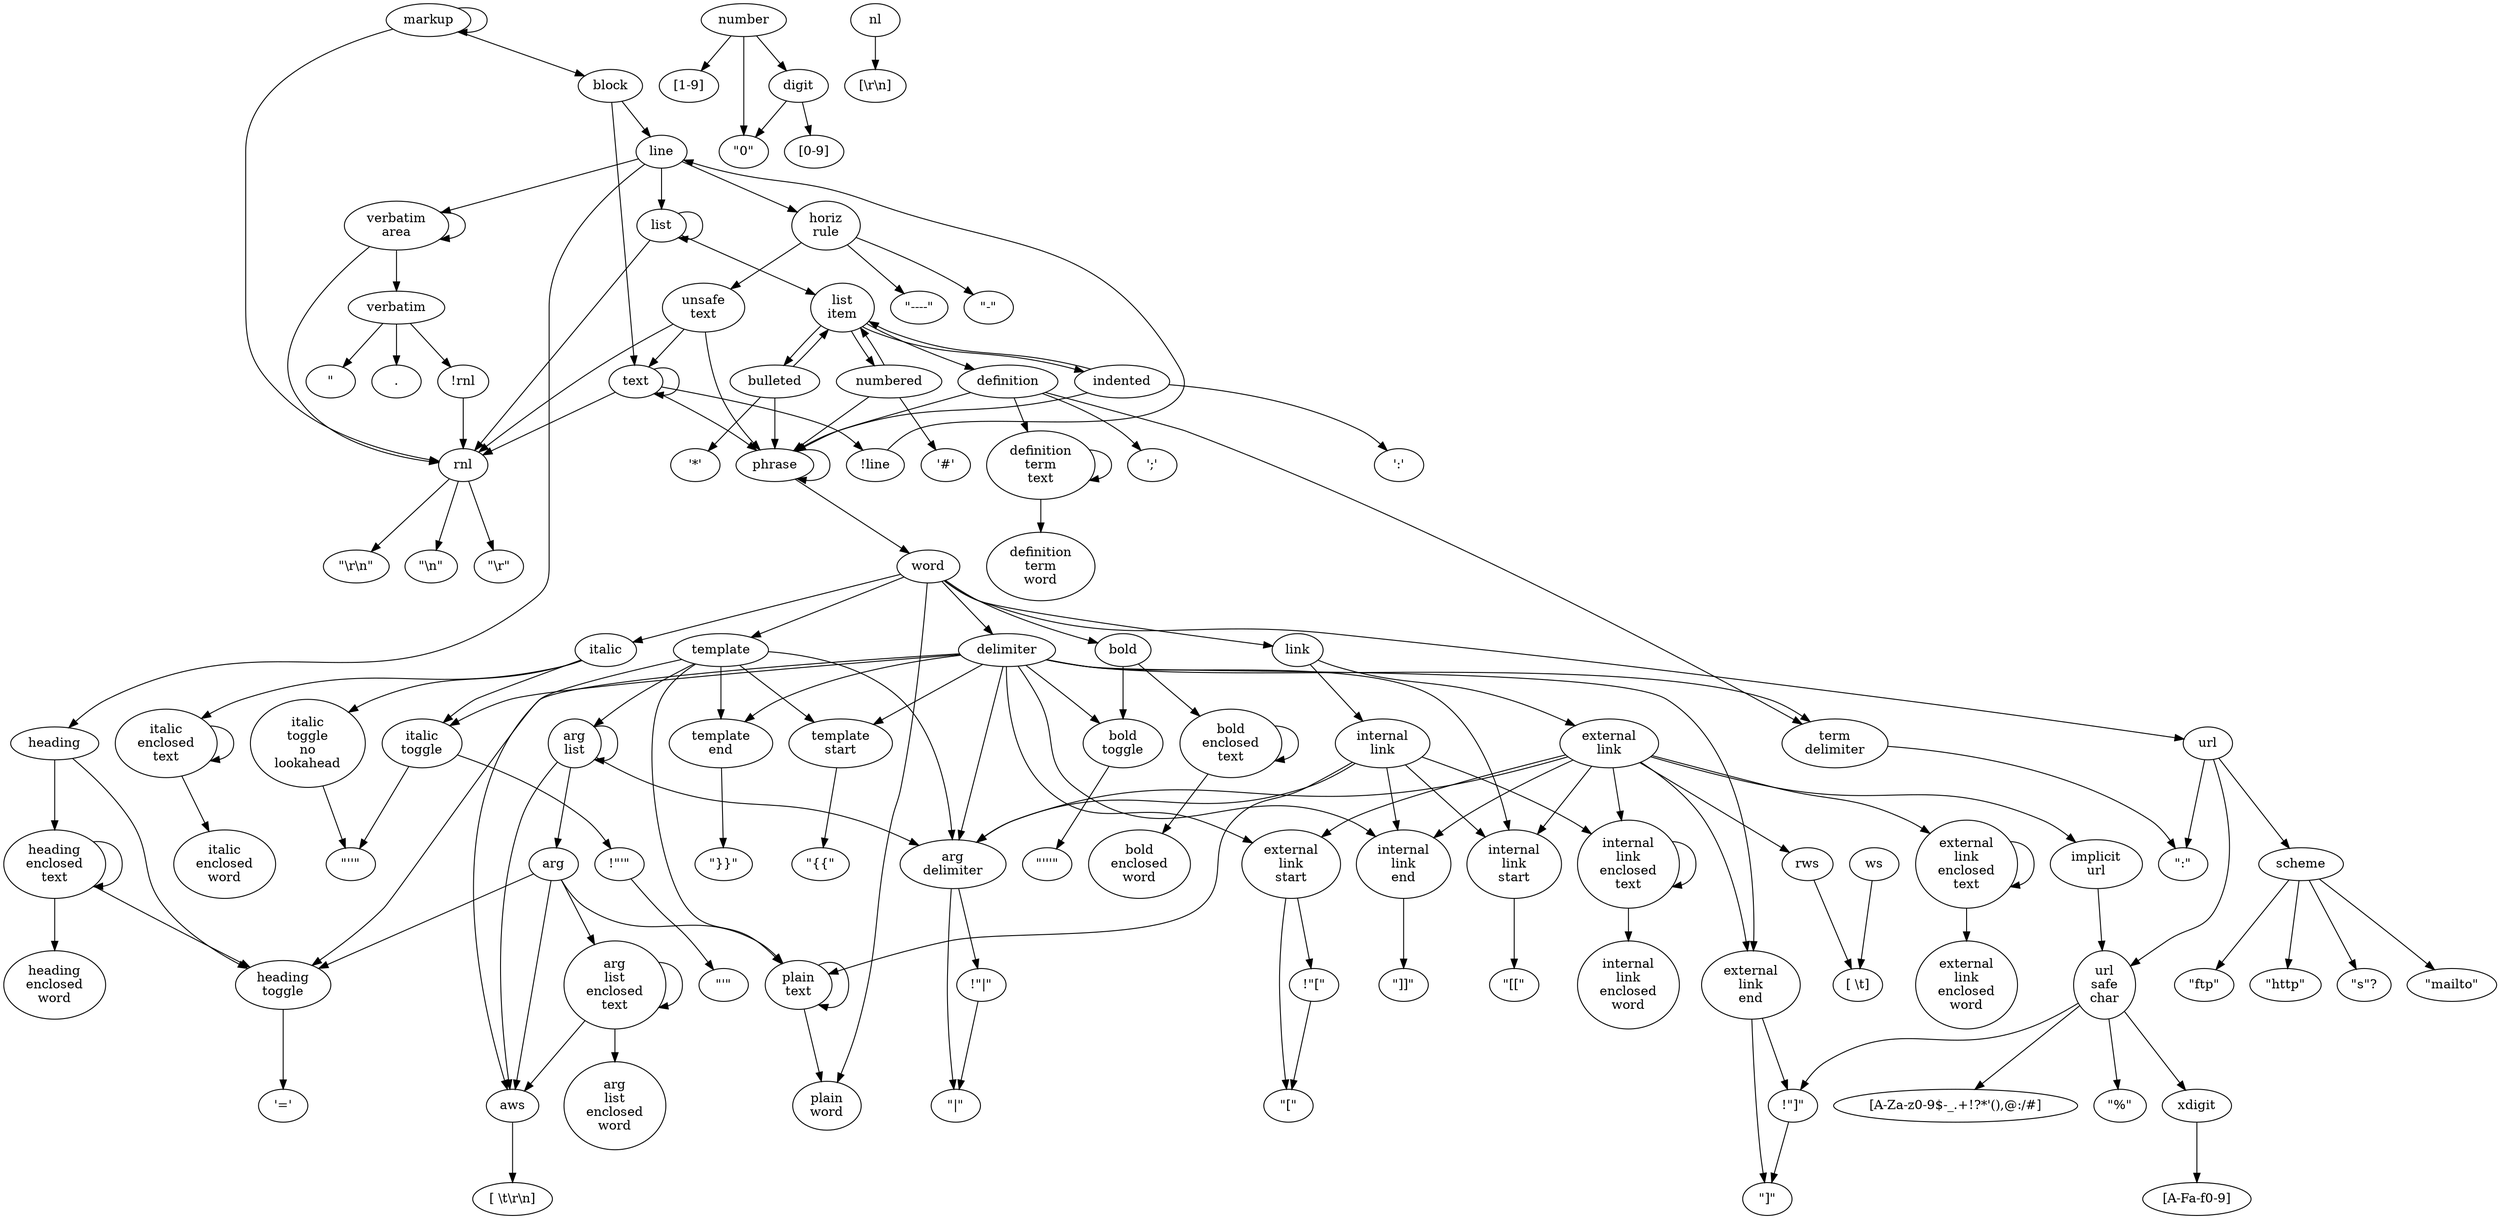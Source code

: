 digraph language {
"markup" -> "block";
"markup" -> "rnl";
"markup" -> "markup";
"block" -> "line";
"block" -> "text";
"line" -> "heading";
"line" -> "list";
"line" -> "verbatim\narea";
"line" -> "horiz\nrule";
"heading" -> "heading\ntoggle";
"heading" -> "heading\nenclosed\ntext";
"heading\nenclosed\ntext" -> "heading\ntoggle";
"heading\nenclosed\ntext" -> "heading\nenclosed\ntext";
"heading\nenclosed\ntext" -> "heading\nenclosed\nword";
"list" -> "list\nitem";
"list" -> "rnl";
"list" -> "list";
"list\nitem" -> "bulleted";
"list\nitem" -> "numbered";
"list\nitem" -> "indented";
"list\nitem" -> "definition";
"bulleted" -> "'*'";
"bulleted" -> "list\nitem";
"bulleted" -> "phrase";
"numbered" -> "'#'";
"numbered" -> "list\nitem";
"numbered" -> "phrase";
"indented" -> "':'";
"indented" -> "list\nitem";
"indented" -> "phrase";
"definition" -> "';'";
"definition" -> "definition\nterm\ntext";
"definition" -> "term\ndelimiter";
"definition" -> "phrase";
"definition\nterm\ntext" -> "definition\nterm\nword";
"definition\nterm\ntext" -> "definition\nterm\ntext";
"verbatim\narea" -> "verbatim";
"verbatim\narea" -> "rnl";
"verbatim\narea" -> "verbatim\narea";
"verbatim" -> "\"";
"verbatim" -> "!rnl";
"!rnl" -> "rnl";
"verbatim" -> ".";
"horiz\nrule" -> "\"----\"";
"horiz\nrule" -> "\"-\"";
"horiz\nrule" -> "unsafe\ntext";
"text" -> "!line";
"!line" -> "line";
"text" -> "phrase";
"text" -> "rnl";
"text" -> "text";
"unsafe\ntext" -> "phrase";
"unsafe\ntext" -> "rnl";
"unsafe\ntext" -> "text";
"phrase" -> "word";
"phrase" -> "phrase";
"word" -> "bold";
"word" -> "italic";
"word" -> "link";
"word" -> "template";
"word" -> "url";
"word" -> "plain\nword";
"word" -> "delimiter";
"bold" -> "bold\ntoggle";
"bold" -> "bold\nenclosed\ntext";
"bold\nenclosed\ntext" -> "bold\nenclosed\nword";
"bold\nenclosed\ntext" -> "bold\nenclosed\ntext";
"italic" -> "italic\ntoggle";
"italic" -> "italic\nenclosed\ntext";
"italic" -> "italic\ntoggle\nno\nlookahead";
"italic\nenclosed\ntext" -> "italic\nenclosed\nword";
"italic\nenclosed\ntext" -> "italic\nenclosed\ntext";
"link" -> "internal\nlink";
"link" -> "external\nlink";
"internal\nlink" -> "internal\nlink\nstart";
"internal\nlink" -> "plain\ntext";
"internal\nlink" -> "arg\ndelimiter";
"internal\nlink" -> "internal\nlink\nenclosed\ntext";
"internal\nlink" -> "internal\nlink\nend";
"internal\nlink\nenclosed\ntext" -> "internal\nlink\nenclosed\nword";
"internal\nlink\nenclosed\ntext" -> "internal\nlink\nenclosed\ntext";
"external\nlink" -> "external\nlink\nstart";
"external\nlink" -> "implicit\nurl";
"external\nlink" -> "rws";
"external\nlink" -> "external\nlink\nenclosed\ntext";
"external\nlink" -> "external\nlink\nend";
"external\nlink" -> "internal\nlink\nstart";
"external\nlink" -> "arg\ndelimiter";
"external\nlink" -> "internal\nlink\nenclosed\ntext";
"external\nlink" -> "internal\nlink\nend";
"external\nlink\nenclosed\ntext" -> "external\nlink\nenclosed\nword";
"external\nlink\nenclosed\ntext" -> "external\nlink\nenclosed\ntext";
"template" -> "template\nstart";
"template" -> "aws";
"template" -> "plain\ntext";
"template" -> "arg\ndelimiter";
"template" -> "arg\nlist";
"template" -> "template\nend";
"arg\nlist" -> "arg";
"arg\nlist" -> "aws";
"arg\nlist" -> "arg\ndelimiter";
"arg\nlist" -> "arg\nlist";
"arg" -> "plain\ntext";
"arg" -> "aws";
"arg" -> "heading\ntoggle";
"arg" -> "arg\nlist\nenclosed\ntext";
"arg\nlist\nenclosed\ntext" -> "arg\nlist\nenclosed\nword";
"arg\nlist\nenclosed\ntext" -> "aws";
"arg\nlist\nenclosed\ntext" -> "arg\nlist\nenclosed\ntext";
"plain\ntext" -> "plain\nword";
"plain\ntext" -> "plain\ntext";
"delimiter" -> "bold\ntoggle";
"delimiter" -> "italic\ntoggle";
"delimiter" -> "heading\ntoggle";
"delimiter" -> "internal\nlink\nstart";
"delimiter" -> "internal\nlink\nend";
"delimiter" -> "external\nlink\nstart";
"delimiter" -> "external\nlink\nend";
"delimiter" -> "template\nstart";
"delimiter" -> "template\nend";
"delimiter" -> "arg\ndelimiter";
"delimiter" -> "term\ndelimiter";
"bold\ntoggle" -> "\"'''\"";
"italic\ntoggle" -> "\"''\"";
"italic\ntoggle" -> "!\"'\"";
"!\"'\"" -> "\"'\"";
"italic\ntoggle\nno\nlookahead" -> "\"''\"";
"heading\ntoggle" -> "'='";
"internal\nlink\nstart" -> "\"[[\"";
"internal\nlink\nend" -> "\"]]\"";
"external\nlink\nstart" -> "\"[\"";
"external\nlink\nstart" -> "!\"[\"";
"!\"[\"" -> "\"[\"";
"external\nlink\nend" -> "\"]\"";
"external\nlink\nend" -> "!\"]\"";
"!\"]\"" -> "\"]\"";
"template\nstart" -> "\"{{\"";
"template\nend" -> "\"}}\"";
"arg\ndelimiter" -> "\"|\"";
"arg\ndelimiter" -> "!\"|\"";
"!\"|\"" -> "\"|\"";
"term\ndelimiter" -> "\":\"";
"implicit\nurl" -> "url\nsafe\nchar";
"url" -> "scheme";
"url" -> "\":\"";
"url" -> "url\nsafe\nchar";
"url\nsafe\nchar" -> "!\"]\"";
"url\nsafe\nchar" -> "[A-Za-z0-9$-_.+!?*'(),@:/#]";
"url\nsafe\nchar" -> "\"%\"";
"url\nsafe\nchar" -> "xdigit";
"scheme" -> "\"http\"";
"scheme" -> "\"s\"?";
"scheme" -> "\"mailto\"";
"scheme" -> "\"ftp\"";
"number" -> "[1-9]";
"number" -> "digit";
"number" -> "\"0\"";
"digit" -> "[0-9]";
"digit" -> "\"0\"";
"xdigit" -> "[A-Fa-f0-9]";
"rnl" -> "\"\\r\\n\"";
"rnl" -> "\"\\n\"";
"rnl" -> "\"\\r\"";
"nl" -> "[\\r\\n]";
"aws" -> "[ \\t\\r\\n]";
"rws" -> "[ \\t]";
"ws" -> "[ \\t]";
}
